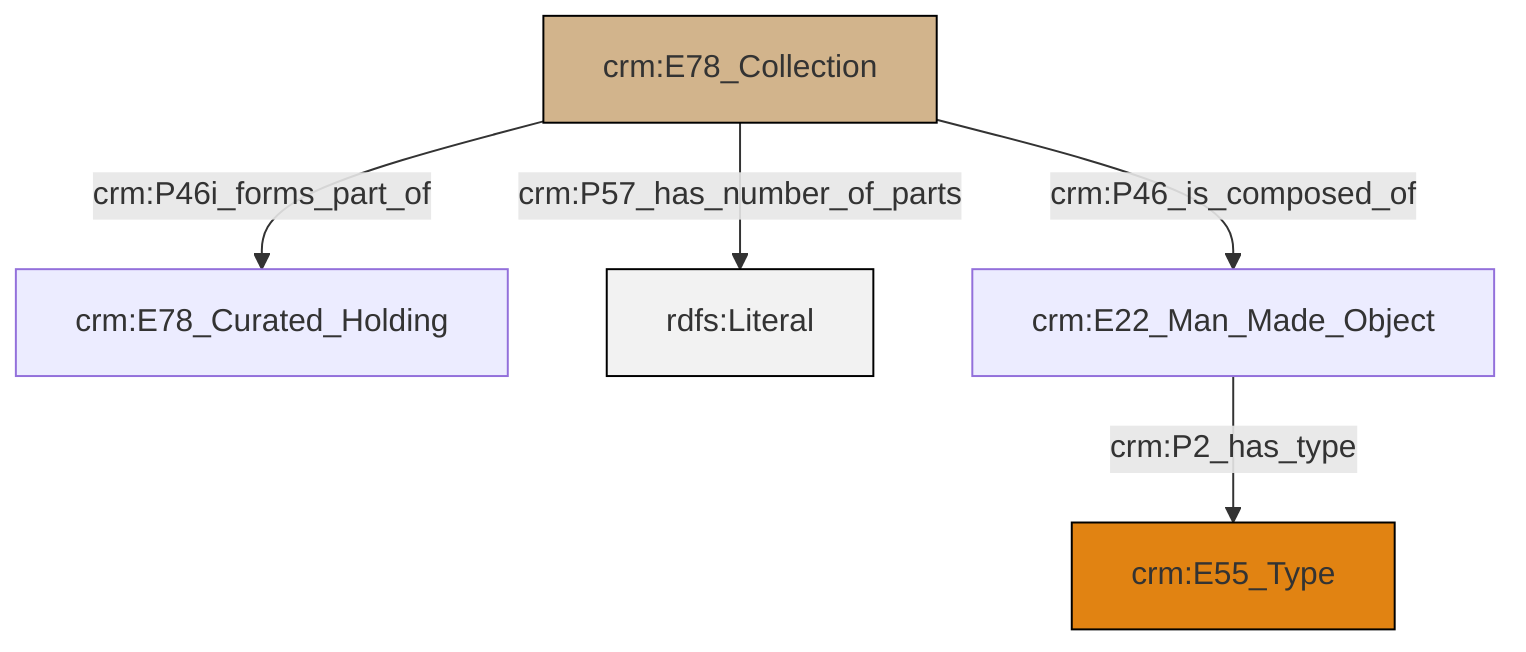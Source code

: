 graph TD
classDef Literal fill:#f2f2f2,stroke:#000000;
classDef CRM_Entity fill:#FFFFFF,stroke:#000000;
classDef Temporal_Entity fill:#00C9E6, stroke:#000000;
classDef Type fill:#E18312, stroke:#000000;
classDef Time-Span fill:#2C9C91, stroke:#000000;
classDef Appellation fill:#FFEB7F, stroke:#000000;
classDef Place fill:#008836, stroke:#000000;
classDef Persistent_Item fill:#B266B2, stroke:#000000;
classDef Conceptual_Object fill:#FFD700, stroke:#000000;
classDef Physical_Thing fill:#D2B48C, stroke:#000000;
classDef Actor fill:#f58aad, stroke:#000000;
classDef PC_Classes fill:#4ce600, stroke:#000000;
classDef Multi fill:#cccccc,stroke:#000000;

0["crm:E78_Collection"]:::Physical_Thing -->|crm:P46i_forms_part_of| 1["crm:E78_Curated_Holding"]:::Default
0["crm:E78_Collection"]:::Physical_Thing -->|crm:P57_has_number_of_parts| 2[rdfs:Literal]:::Literal
0["crm:E78_Collection"]:::Physical_Thing -->|crm:P46_is_composed_of| 6["crm:E22_Man_Made_Object"]:::Default
6["crm:E22_Man_Made_Object"]:::Default -->|crm:P2_has_type| 3["crm:E55_Type"]:::Type